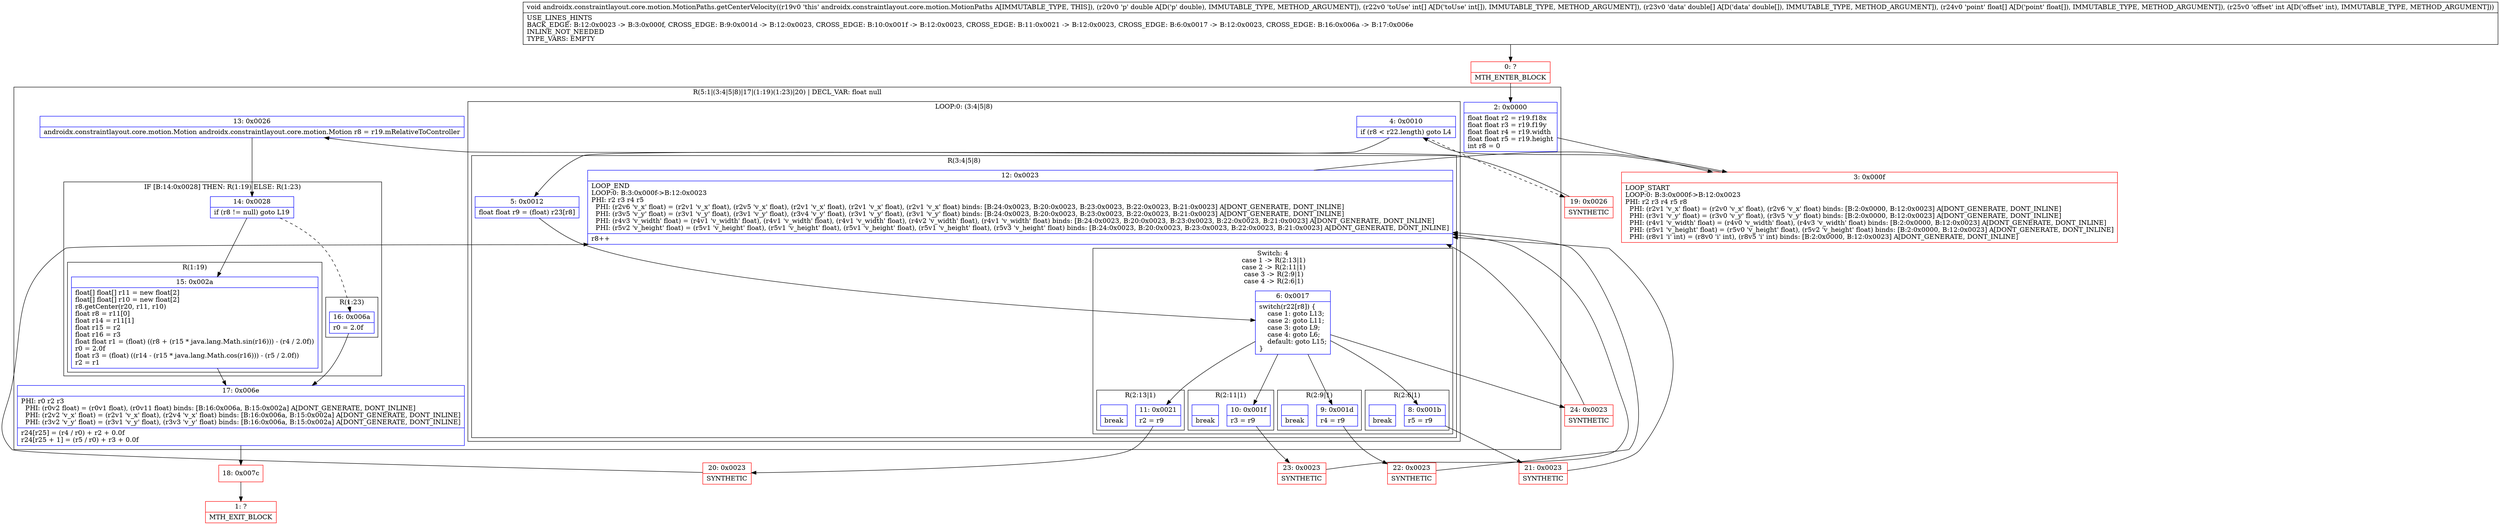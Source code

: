 digraph "CFG forandroidx.constraintlayout.core.motion.MotionPaths.getCenterVelocity(D[I[D[FI)V" {
subgraph cluster_Region_1929837047 {
label = "R(5:1|(3:4|5|8)|17|(1:19)(1:23)|20) | DECL_VAR: float null\l";
node [shape=record,color=blue];
Node_2 [shape=record,label="{2\:\ 0x0000|float float r2 = r19.f18x\lfloat float r3 = r19.f19y\lfloat float r4 = r19.width\lfloat float r5 = r19.height\lint r8 = 0\l}"];
subgraph cluster_LoopRegion_987374018 {
label = "LOOP:0: (3:4|5|8)";
node [shape=record,color=blue];
Node_4 [shape=record,label="{4\:\ 0x0010|if (r8 \< r22.length) goto L4\l}"];
subgraph cluster_Region_1628345617 {
label = "R(3:4|5|8)";
node [shape=record,color=blue];
Node_5 [shape=record,label="{5\:\ 0x0012|float float r9 = (float) r23[r8]\l}"];
subgraph cluster_SwitchRegion_305478834 {
label = "Switch: 4
 case 1 -> R(2:13|1)
 case 2 -> R(2:11|1)
 case 3 -> R(2:9|1)
 case 4 -> R(2:6|1)";
node [shape=record,color=blue];
Node_6 [shape=record,label="{6\:\ 0x0017|switch(r22[r8]) \{\l    case 1: goto L13;\l    case 2: goto L11;\l    case 3: goto L9;\l    case 4: goto L6;\l    default: goto L15;\l\}\l}"];
subgraph cluster_Region_2012599565 {
label = "R(2:13|1)";
node [shape=record,color=blue];
Node_11 [shape=record,label="{11\:\ 0x0021|r2 = r9\l}"];
Node_InsnContainer_853355974 [shape=record,label="{|break\l}"];
}
subgraph cluster_Region_258645172 {
label = "R(2:11|1)";
node [shape=record,color=blue];
Node_10 [shape=record,label="{10\:\ 0x001f|r3 = r9\l}"];
Node_InsnContainer_283821940 [shape=record,label="{|break\l}"];
}
subgraph cluster_Region_1265047023 {
label = "R(2:9|1)";
node [shape=record,color=blue];
Node_9 [shape=record,label="{9\:\ 0x001d|r4 = r9\l}"];
Node_InsnContainer_639338231 [shape=record,label="{|break\l}"];
}
subgraph cluster_Region_1675545865 {
label = "R(2:6|1)";
node [shape=record,color=blue];
Node_8 [shape=record,label="{8\:\ 0x001b|r5 = r9\l}"];
Node_InsnContainer_248245684 [shape=record,label="{|break\l}"];
}
}
Node_12 [shape=record,label="{12\:\ 0x0023|LOOP_END\lLOOP:0: B:3:0x000f\-\>B:12:0x0023\lPHI: r2 r3 r4 r5 \l  PHI: (r2v6 'v_x' float) = (r2v1 'v_x' float), (r2v5 'v_x' float), (r2v1 'v_x' float), (r2v1 'v_x' float), (r2v1 'v_x' float) binds: [B:24:0x0023, B:20:0x0023, B:23:0x0023, B:22:0x0023, B:21:0x0023] A[DONT_GENERATE, DONT_INLINE]\l  PHI: (r3v5 'v_y' float) = (r3v1 'v_y' float), (r3v1 'v_y' float), (r3v4 'v_y' float), (r3v1 'v_y' float), (r3v1 'v_y' float) binds: [B:24:0x0023, B:20:0x0023, B:23:0x0023, B:22:0x0023, B:21:0x0023] A[DONT_GENERATE, DONT_INLINE]\l  PHI: (r4v3 'v_width' float) = (r4v1 'v_width' float), (r4v1 'v_width' float), (r4v1 'v_width' float), (r4v2 'v_width' float), (r4v1 'v_width' float) binds: [B:24:0x0023, B:20:0x0023, B:23:0x0023, B:22:0x0023, B:21:0x0023] A[DONT_GENERATE, DONT_INLINE]\l  PHI: (r5v2 'v_height' float) = (r5v1 'v_height' float), (r5v1 'v_height' float), (r5v1 'v_height' float), (r5v1 'v_height' float), (r5v3 'v_height' float) binds: [B:24:0x0023, B:20:0x0023, B:23:0x0023, B:22:0x0023, B:21:0x0023] A[DONT_GENERATE, DONT_INLINE]\l|r8++\l}"];
}
}
Node_13 [shape=record,label="{13\:\ 0x0026|androidx.constraintlayout.core.motion.Motion androidx.constraintlayout.core.motion.Motion r8 = r19.mRelativeToController\l}"];
subgraph cluster_IfRegion_118889848 {
label = "IF [B:14:0x0028] THEN: R(1:19) ELSE: R(1:23)";
node [shape=record,color=blue];
Node_14 [shape=record,label="{14\:\ 0x0028|if (r8 != null) goto L19\l}"];
subgraph cluster_Region_806551642 {
label = "R(1:19)";
node [shape=record,color=blue];
Node_15 [shape=record,label="{15\:\ 0x002a|float[] float[] r11 = new float[2]\lfloat[] float[] r10 = new float[2]\lr8.getCenter(r20, r11, r10)\lfloat r8 = r11[0]\lfloat r14 = r11[1]\lfloat r15 = r2\lfloat r16 = r3\lfloat float r1 = (float) ((r8 + (r15 * java.lang.Math.sin(r16))) \- (r4 \/ 2.0f))\lr0 = 2.0f\lfloat r3 = (float) ((r14 \- (r15 * java.lang.Math.cos(r16))) \- (r5 \/ 2.0f))\lr2 = r1\l}"];
}
subgraph cluster_Region_1814689897 {
label = "R(1:23)";
node [shape=record,color=blue];
Node_16 [shape=record,label="{16\:\ 0x006a|r0 = 2.0f\l}"];
}
}
Node_17 [shape=record,label="{17\:\ 0x006e|PHI: r0 r2 r3 \l  PHI: (r0v2 float) = (r0v1 float), (r0v11 float) binds: [B:16:0x006a, B:15:0x002a] A[DONT_GENERATE, DONT_INLINE]\l  PHI: (r2v2 'v_x' float) = (r2v1 'v_x' float), (r2v4 'v_x' float) binds: [B:16:0x006a, B:15:0x002a] A[DONT_GENERATE, DONT_INLINE]\l  PHI: (r3v2 'v_y' float) = (r3v1 'v_y' float), (r3v3 'v_y' float) binds: [B:16:0x006a, B:15:0x002a] A[DONT_GENERATE, DONT_INLINE]\l|r24[r25] = (r4 \/ r0) + r2 + 0.0f\lr24[r25 + 1] = (r5 \/ r0) + r3 + 0.0f\l}"];
}
Node_0 [shape=record,color=red,label="{0\:\ ?|MTH_ENTER_BLOCK\l}"];
Node_3 [shape=record,color=red,label="{3\:\ 0x000f|LOOP_START\lLOOP:0: B:3:0x000f\-\>B:12:0x0023\lPHI: r2 r3 r4 r5 r8 \l  PHI: (r2v1 'v_x' float) = (r2v0 'v_x' float), (r2v6 'v_x' float) binds: [B:2:0x0000, B:12:0x0023] A[DONT_GENERATE, DONT_INLINE]\l  PHI: (r3v1 'v_y' float) = (r3v0 'v_y' float), (r3v5 'v_y' float) binds: [B:2:0x0000, B:12:0x0023] A[DONT_GENERATE, DONT_INLINE]\l  PHI: (r4v1 'v_width' float) = (r4v0 'v_width' float), (r4v3 'v_width' float) binds: [B:2:0x0000, B:12:0x0023] A[DONT_GENERATE, DONT_INLINE]\l  PHI: (r5v1 'v_height' float) = (r5v0 'v_height' float), (r5v2 'v_height' float) binds: [B:2:0x0000, B:12:0x0023] A[DONT_GENERATE, DONT_INLINE]\l  PHI: (r8v1 'i' int) = (r8v0 'i' int), (r8v5 'i' int) binds: [B:2:0x0000, B:12:0x0023] A[DONT_GENERATE, DONT_INLINE]\l}"];
Node_21 [shape=record,color=red,label="{21\:\ 0x0023|SYNTHETIC\l}"];
Node_22 [shape=record,color=red,label="{22\:\ 0x0023|SYNTHETIC\l}"];
Node_23 [shape=record,color=red,label="{23\:\ 0x0023|SYNTHETIC\l}"];
Node_20 [shape=record,color=red,label="{20\:\ 0x0023|SYNTHETIC\l}"];
Node_24 [shape=record,color=red,label="{24\:\ 0x0023|SYNTHETIC\l}"];
Node_19 [shape=record,color=red,label="{19\:\ 0x0026|SYNTHETIC\l}"];
Node_18 [shape=record,color=red,label="{18\:\ 0x007c}"];
Node_1 [shape=record,color=red,label="{1\:\ ?|MTH_EXIT_BLOCK\l}"];
MethodNode[shape=record,label="{void androidx.constraintlayout.core.motion.MotionPaths.getCenterVelocity((r19v0 'this' androidx.constraintlayout.core.motion.MotionPaths A[IMMUTABLE_TYPE, THIS]), (r20v0 'p' double A[D('p' double), IMMUTABLE_TYPE, METHOD_ARGUMENT]), (r22v0 'toUse' int[] A[D('toUse' int[]), IMMUTABLE_TYPE, METHOD_ARGUMENT]), (r23v0 'data' double[] A[D('data' double[]), IMMUTABLE_TYPE, METHOD_ARGUMENT]), (r24v0 'point' float[] A[D('point' float[]), IMMUTABLE_TYPE, METHOD_ARGUMENT]), (r25v0 'offset' int A[D('offset' int), IMMUTABLE_TYPE, METHOD_ARGUMENT]))  | USE_LINES_HINTS\lBACK_EDGE: B:12:0x0023 \-\> B:3:0x000f, CROSS_EDGE: B:9:0x001d \-\> B:12:0x0023, CROSS_EDGE: B:10:0x001f \-\> B:12:0x0023, CROSS_EDGE: B:11:0x0021 \-\> B:12:0x0023, CROSS_EDGE: B:6:0x0017 \-\> B:12:0x0023, CROSS_EDGE: B:16:0x006a \-\> B:17:0x006e\lINLINE_NOT_NEEDED\lTYPE_VARS: EMPTY\l}"];
MethodNode -> Node_0;Node_2 -> Node_3;
Node_4 -> Node_5;
Node_4 -> Node_19[style=dashed];
Node_5 -> Node_6;
Node_6 -> Node_8;
Node_6 -> Node_9;
Node_6 -> Node_10;
Node_6 -> Node_11;
Node_6 -> Node_24;
Node_11 -> Node_20;
Node_10 -> Node_23;
Node_9 -> Node_22;
Node_8 -> Node_21;
Node_12 -> Node_3;
Node_13 -> Node_14;
Node_14 -> Node_15;
Node_14 -> Node_16[style=dashed];
Node_15 -> Node_17;
Node_16 -> Node_17;
Node_17 -> Node_18;
Node_0 -> Node_2;
Node_3 -> Node_4;
Node_21 -> Node_12;
Node_22 -> Node_12;
Node_23 -> Node_12;
Node_20 -> Node_12;
Node_24 -> Node_12;
Node_19 -> Node_13;
Node_18 -> Node_1;
}

